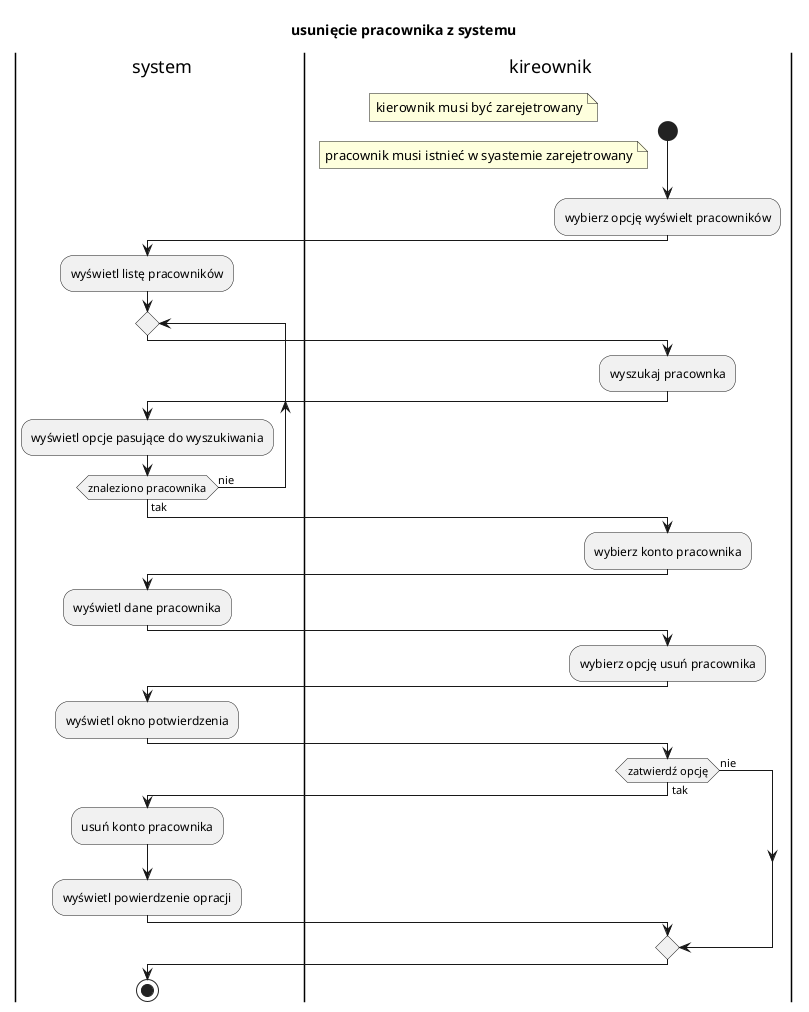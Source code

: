 @startuml "usunięcie pracownika z systemu"
title "usunięcie pracownika z systemu"
|s| system
|k| kireownik
start
|k|
floating note left: kierownik musi być zarejetrowany
floating note left: pracownik musi istnieć w syastemie zarejetrowany
:wybierz opcję wyświelt pracowników;
|s|
:wyświetl listę pracowników;
repeat
|k|
:wyszukaj pracownka;
|s|
:wyświetl opcje pasujące do wyszukiwania;
repeat while (znaleziono pracownika) is (nie) not (tak)
|k|
:wybierz konto pracownika;
|s|
:wyświetl dane pracownika;
|k|
:wybierz opcję usuń pracownika;
|s|
:wyświetl okno potwierdzenia;
|k|
if (zatwierdź opcję) then (tak)
|s|
:usuń konto pracownika;
:wyświetl powierdzenie opracji;
else (nie)
endif
stop
@enduml